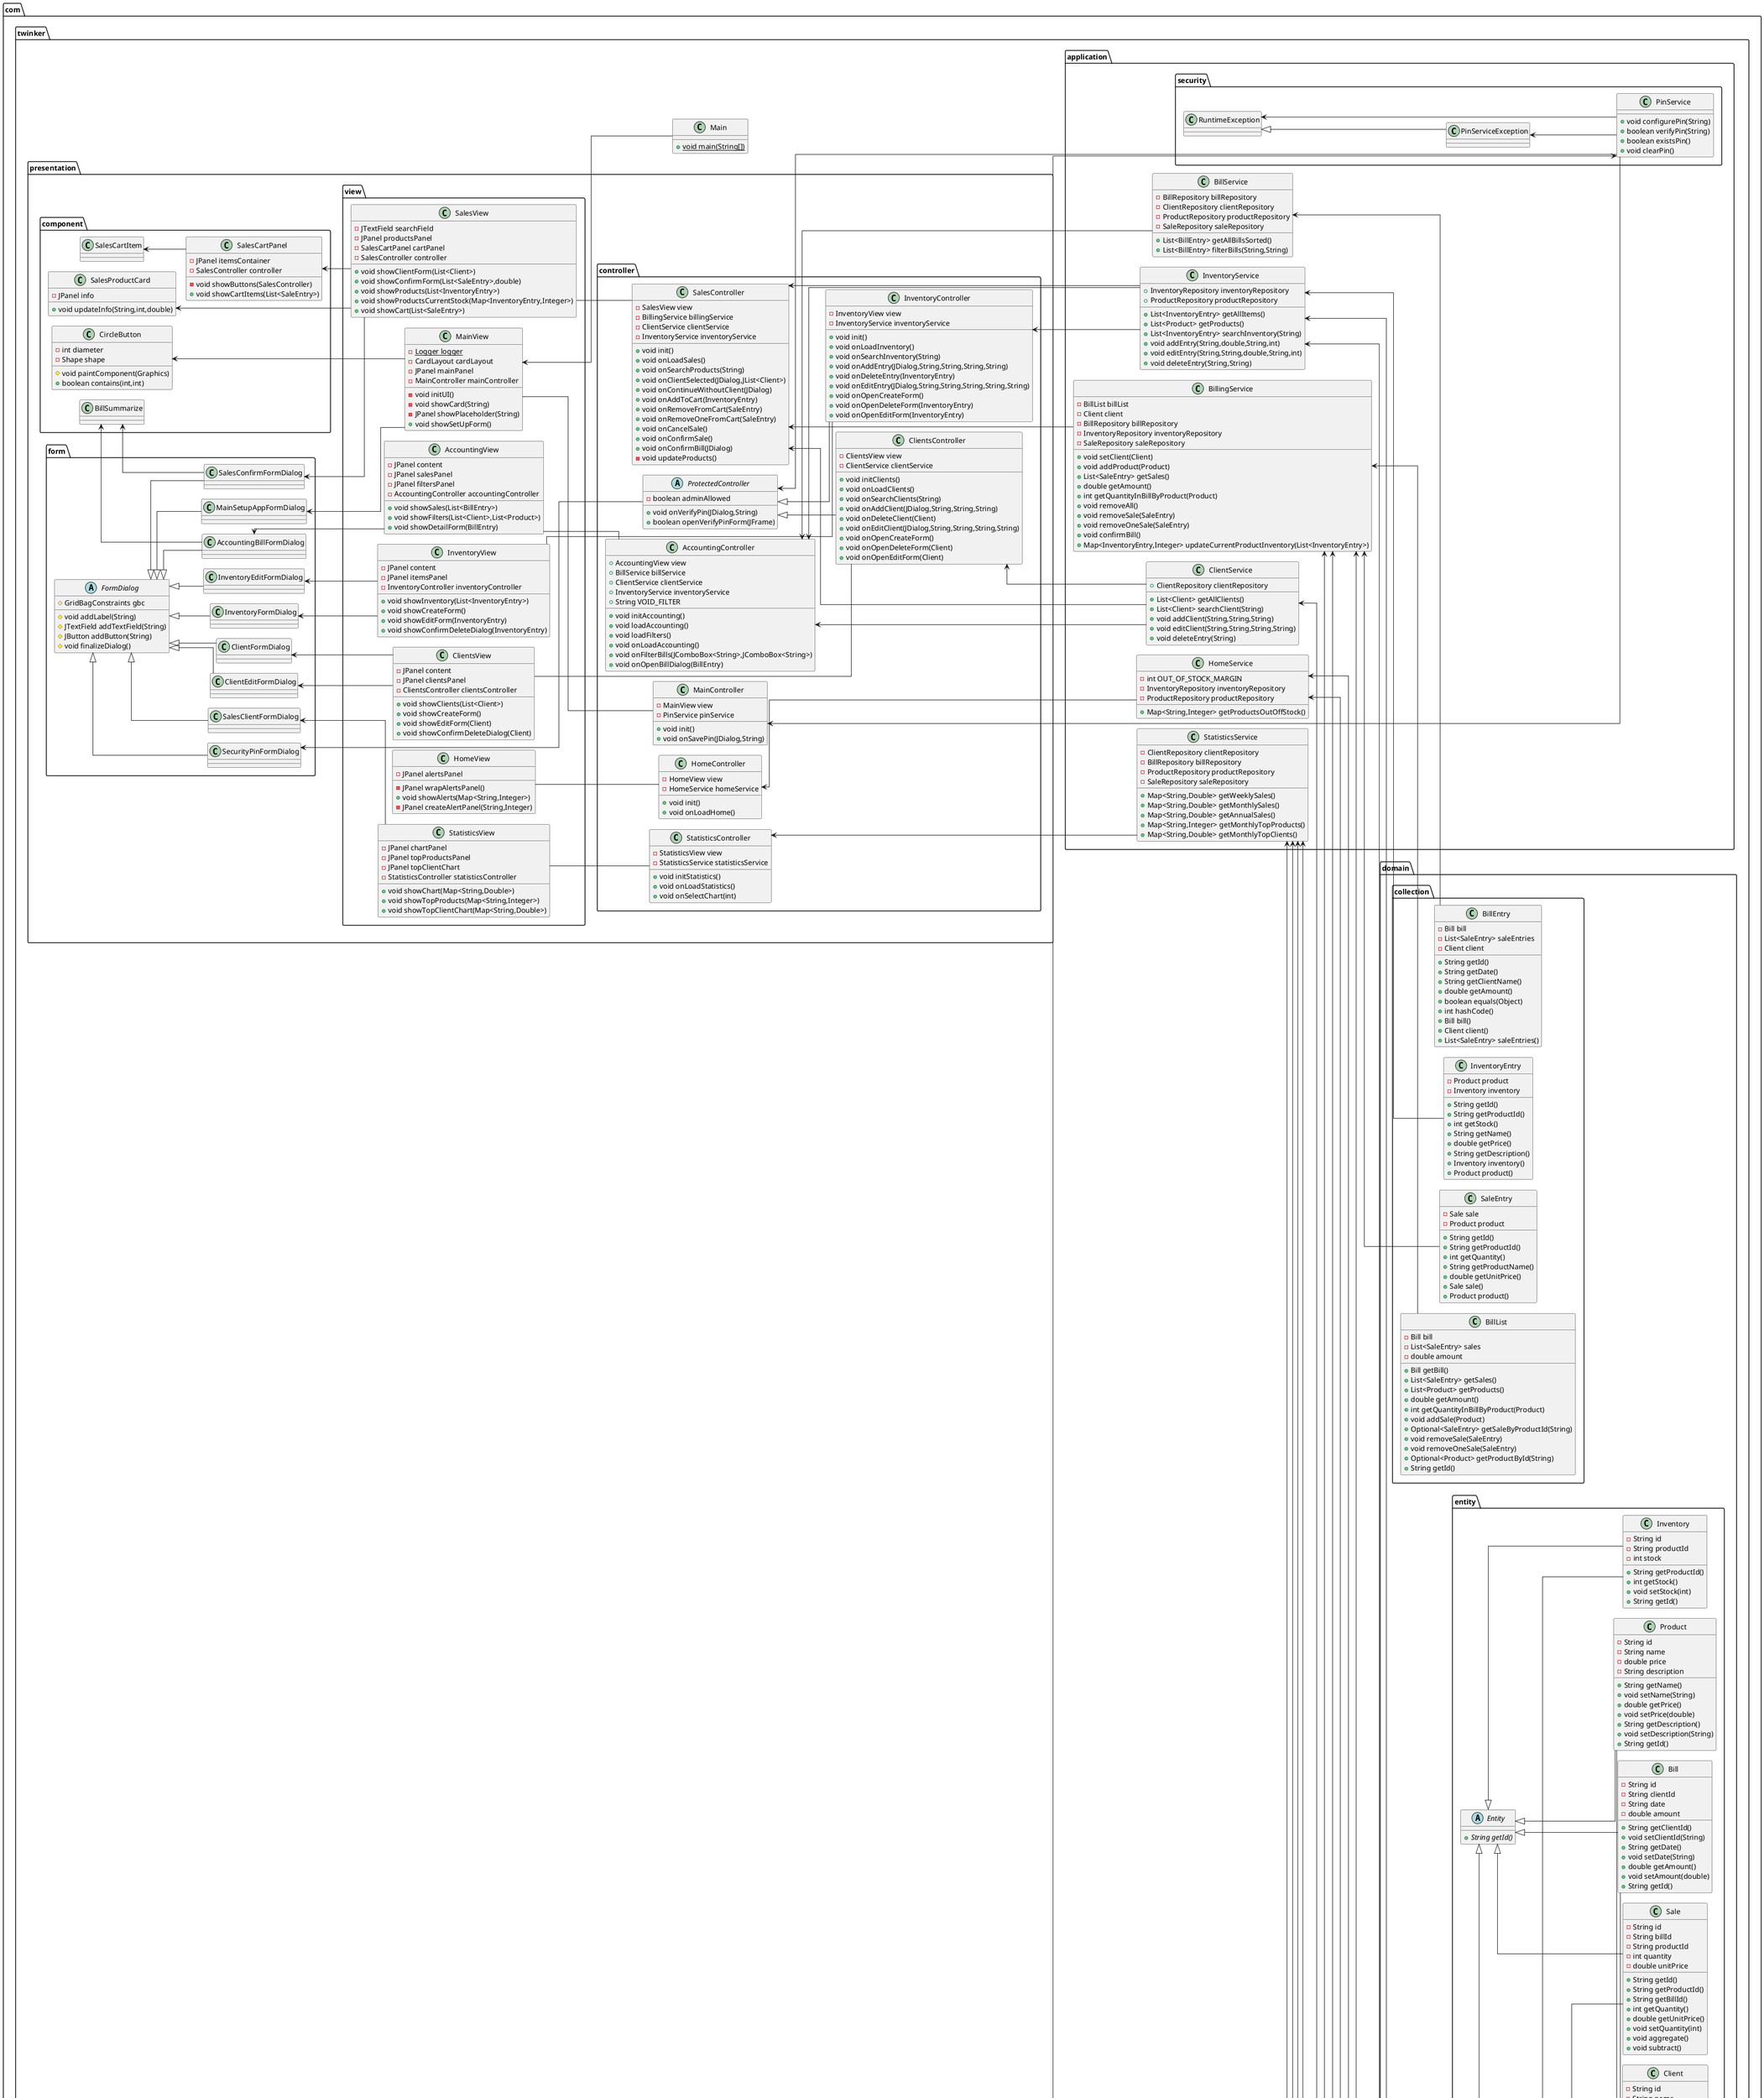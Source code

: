 @startuml
!pragma layoutengine dot
left to right direction
skinparam linetype ortho

skinparam diagramMargin 10
skinparam classPadding 10
skinparam nodesep 20
skinparam ranksep 20

skinparam graphvizDotOptions "-Goverlap=scale -Gpack=true -Gsep=1 -Gmargin=0"


class com.twinker.domain.collection.InventoryEntry {
- Product product
- Inventory inventory
+ String getId()
+ String getProductId()
+ int getStock()
+ String getName()
+ double getPrice()
+ String getDescription()
+ Inventory inventory()
+ Product product()
}


class com.twinker.persistence.repository.BillRepository {
+ List<Bill> getBillsSince(LocalDate)
}

class com.twinker.persistence.security.PinKeyStoreStorage {
- {static} String KEYSTORE_TYPE
- {static} char[] STORE_PASSWORD
- {static} String KEY_ALIAS
- {static} File KEYSTORE_FILE
+ {static} void storePin(String)
+ {static} boolean verifyPin(String)
+ {static} boolean existsPin()
+ {static} void clearPin()
}


class com.twinker.presentation.component.CircleButton {
- int diameter
- Shape shape
# void paintComponent(Graphics)
+ boolean contains(int,int)
}


class com.twinker.persistence.repository.SaleRepository {
+ List<Sale> getSalesByBillId(String)
+ void registerSales(List<SaleEntry>)
}

class com.twinker.presentation.controller.ClientsController {
- ClientsView view
- ClientService clientService
+ void initClients()
+ void onLoadClients()
+ void onSearchClients(String)
+ void onAddClient(JDialog,String,String,String)
+ void onDeleteClient(Client)
+ void onEditClient(JDialog,String,String,String,String)
+ void onOpenCreateForm()
+ void onOpenDeleteForm(Client)
+ void onOpenEditForm(Client)
}


class com.twinker.presentation.component.BillSummarize {
}
class com.twinker.application.security.PinServiceException {
}
class com.twinker.domain.entity.Client {
- String id
- String name
- String phone
- String email
+ String getName()
+ void setName(String)
+ String getPhone()
+ void setPhone(String)
+ String getEmail()
+ void setEmail(String)
+ String getId()
}


class com.twinker.domain.entity.Product {
- String id
- String name
- double price
- String description
+ String getName()
+ void setName(String)
+ double getPrice()
+ void setPrice(double)
+ String getDescription()
+ void setDescription(String)
+ String getId()
}


class com.twinker.presentation.controller.AccountingController {
+ AccountingView view
+ BillService billService
+ ClientService clientService
+ InventoryService inventoryService
+ String VOID_FILTER
+ void initAccounting()
+ void loadAccounting()
+ void loadFilters()
+ void onLoadAccounting()
+ void onFilterBills(JComboBox<String>,JComboBox<String>)
+ void onOpenBillDialog(BillEntry)
}


class com.twinker.presentation.form.SecurityPinFormDialog {
}
class com.twinker.persistence.utils.EntityMapper {
- {static} String NULL
+ {static} String[] entityToArray(Entity)
+ {static} T arrayToEntity(Class<T>,String[])
- {static} Object castValue(Class<?>,String)
}


class com.twinker.presentation.form.AccountingBillFormDialog {
}
class com.twinker.presentation.form.InventoryEditFormDialog {
}
class com.twinker.domain.collection.BillList {
- Bill bill
- List<SaleEntry> sales
- double amount
+ Bill getBill()
+ List<SaleEntry> getSales()
+ List<Product> getProducts()
+ double getAmount()
+ int getQuantityInBillByProduct(Product)
+ void addSale(Product)
+ Optional<SaleEntry> getSaleByProductId(String)
+ void removeSale(SaleEntry)
+ void removeOneSale(SaleEntry)
+ Optional<Product> getProductById(String)
+ String getId()
}


class com.twinker.persistence.utils.CsvHandler {
- {static} Logger logger
- String filePath
+ List<String[]> readCSV()
+ void writeCSV(List<String[]>)
}


class com.twinker.presentation.component.SalesCartPanel {
- JPanel itemsContainer
- SalesController controller
- void showButtons(SalesController)
+ void showCartItems(List<SaleEntry>)
}


class com.twinker.presentation.view.SalesView {
- JTextField searchField
- JPanel productsPanel
- SalesCartPanel cartPanel
- SalesController controller
+ void showClientForm(List<Client>)
+ void showConfirmForm(List<SaleEntry>,double)
+ void showProducts(List<InventoryEntry>)
+ void showProductsCurrentStock(Map<InventoryEntry,Integer>)
+ void showCart(List<SaleEntry>)
}


class com.twinker.presentation.view.AccountingView {
- JPanel content
- JPanel salesPanel
- JPanel filtersPanel
- AccountingController accountingController
+ void showSales(List<BillEntry>)
+ void showFilters(List<Client>,List<Product>)
+ void showDetailForm(BillEntry)
}


class com.twinker.presentation.view.MainView {
- {static} Logger logger
- CardLayout cardLayout
- JPanel mainPanel
- MainController mainController
- void initUI()
- void showCard(String)
- JPanel showPlaceholder(String)
+ void showSetUpForm()
}


class com.twinker.presentation.view.InventoryView {
- JPanel content
- JPanel itemsPanel
- InventoryController inventoryController
+ void showInventory(List<InventoryEntry>)
+ void showCreateForm()
+ void showEditForm(InventoryEntry)
+ void showConfirmDeleteDialog(InventoryEntry)
}


class com.twinker.domain.entity.Inventory {
- String id
- String productId
- int stock
+ String getProductId()
+ int getStock()
+ void setStock(int)
+ String getId()
}


class com.twinker.presentation.form.ClientFormDialog {
}
class com.twinker.application.BillService {
- BillRepository billRepository
- ClientRepository clientRepository
- ProductRepository productRepository
- SaleRepository saleRepository
+ List<BillEntry> getAllBillsSorted()
+ List<BillEntry> filterBills(String,String)
}


class com.twinker.presentation.form.SalesClientFormDialog {
}
class com.twinker.presentation.view.StatisticsView {
- JPanel chartPanel
- JPanel topProductsPanel
- JPanel topClientChart
- StatisticsController statisticsController
+ void showChart(Map<String,Double>)
+ void showTopProducts(Map<String,Integer>)
+ void showTopClientChart(Map<String,Double>)
}


class com.twinker.data.config.DataConfig {
- {static} Logger logger
- {static} Properties properties
+ {static} String get(String)
}


class com.twinker.domain.entity.Bill {
- String id
- String clientId
- String date
- double amount
+ String getClientId()
+ void setClientId(String)
+ String getDate()
+ void setDate(String)
+ double getAmount()
+ void setAmount(double)
+ String getId()
}


abstract class com.twinker.presentation.form.FormDialog {
# GridBagConstraints gbc
# void addLabel(String)
# JTextField addTextField(String)
# JButton addButton(String)
# void finalizeDialog()
}


class com.twinker.Main {
+ {static} void main(String[])
}

class com.twinker.presentation.controller.SalesController {
- SalesView view
- BillingService billingService
- ClientService clientService
- InventoryService inventoryService
+ void init()
+ void onLoadSales()
+ void onSearchProducts(String)
+ void onClientSelected(JDialog,JList<Client>)
+ void onContinueWithoutClient(JDialog)
+ void onAddToCart(InventoryEntry)
+ void onRemoveFromCart(SaleEntry)
+ void onRemoveOneFromCart(SaleEntry)
+ void onCancelSale()
+ void onConfirmSale()
+ void onConfirmBill(JDialog)
- void updateProducts()
}


class com.twinker.presentation.controller.InventoryController {
- InventoryView view
- InventoryService inventoryService
+ void init()
+ void onLoadInventory()
+ void onSearchInventory(String)
+ void onAddEntry(JDialog,String,String,String,String)
+ void onDeleteEntry(InventoryEntry)
+ void onEditEntry(JDialog,String,String,String,String,String)
+ void onOpenCreateForm()
+ void onOpenDeleteForm(InventoryEntry)
+ void onOpenEditForm(InventoryEntry)
}


class com.twinker.presentation.view.ClientsView {
- JPanel content
- JPanel clientsPanel
- ClientsController clientsController
+ void showClients(List<Client>)
+ void showCreateForm()
+ void showEditForm(Client)
+ void showConfirmDeleteDialog(Client)
}


class com.twinker.application.HomeService {
- int OUT_OF_STOCK_MARGIN
- InventoryRepository inventoryRepository
- ProductRepository productRepository
+ Map<String,Integer> getProductsOutOffStock()
}


class com.twinker.presentation.controller.MainController {
- MainView view
- PinService pinService
+ void init()
+ void onSavePin(JDialog,String)
}


class com.twinker.persistence.repository.ClientRepository {
}
class com.twinker.presentation.component.SalesProductCard {
- JPanel info
+ void updateInfo(String,int,double)
}


class com.twinker.application.StatisticsService {
- ClientRepository clientRepository
- BillRepository billRepository
- ProductRepository productRepository
- SaleRepository saleRepository
+ Map<String,Double> getWeeklySales()
+ Map<String,Double> getMonthlySales()
+ Map<String,Double> getAnnualSales()
+ Map<String,Integer> getMonthlyTopProducts()
+ Map<String,Double> getMonthlyTopClients()
}


class com.twinker.domain.collection.BillEntry {
- Bill bill
- List<SaleEntry> saleEntries
- Client client
+ String getId()
+ String getDate()
+ String getClientName()
+ double getAmount()
+ boolean equals(Object)
+ int hashCode()
+ Bill bill()
+ Client client()
+ List<SaleEntry> saleEntries()
}


class com.twinker.presentation.form.InventoryFormDialog {
}
class com.twinker.persistence.repository.InventoryRepository {
+ Optional<Inventory> getByProductId(String)
}

class com.twinker.presentation.form.SalesConfirmFormDialog {
}
class com.twinker.presentation.controller.HomeController {
- HomeView view
- HomeService homeService
+ void init()
+ void onLoadHome()
}


abstract class com.twinker.presentation.controller.ProtectedController {
- boolean adminAllowed
+ void onVerifyPin(JDialog,String)
+ boolean openVerifyPinForm(JFrame)
}


class com.twinker.presentation.controller.StatisticsController {
- StatisticsView view
- StatisticsService statisticsService
+ void initStatistics()
+ void onLoadStatistics()
+ void onSelectChart(int)
}


class com.twinker.persistence.repository.ProductRepository {
}
class com.twinker.presentation.form.ClientEditFormDialog {
}
class com.twinker.presentation.component.SalesCartItem {
}
class com.twinker.application.security.PinService {
+ void configurePin(String)
+ boolean verifyPin(String)
+ boolean existsPin()
+ void clearPin()
}

class com.twinker.presentation.view.HomeView {
- JPanel alertsPanel
- JPanel wrapAlertsPanel()
+ void showAlerts(Map<String,Integer>)
- JPanel createAlertPanel(String,Integer)
}


class com.twinker.application.BillingService {
- BillList billList
- Client client
- BillRepository billRepository
- InventoryRepository inventoryRepository
- SaleRepository saleRepository
+ void setClient(Client)
+ void addProduct(Product)
+ List<SaleEntry> getSales()
+ double getAmount()
+ int getQuantityInBillByProduct(Product)
+ void removeAll()
+ void removeSale(SaleEntry)
+ void removeOneSale(SaleEntry)
+ void confirmBill()
+ Map<InventoryEntry,Integer> updateCurrentProductInventory(List<InventoryEntry>)
}


class com.twinker.domain.entity.Sale {
- String id
- String billId
- String productId
- int quantity
- double unitPrice
+ String getId()
+ String getProductId()
+ String getBillId()
+ int getQuantity()
+ double getUnitPrice()
+ void setQuantity(int)
+ void aggregate()
+ void subtract()
}


abstract class com.twinker.persistence.repository.Repository {
- {static} Logger logger
- CsvHandler csvHandler
- Class<T> type
+ List<T> getAll()
+ Optional<T> getById(String)
+ void insert(T)
+ void insertAll(List<T>)
+ void update(T)
+ void delete(T)
+ void deleteAll(T)
+ Optional<T> searchById(String)
+ void deleteById(String)
}


abstract class com.twinker.domain.entity.Entity {
+ {abstract}String getId()
}

class com.twinker.domain.collection.SaleEntry {
- Sale sale
- Product product
+ String getId()
+ String getProductId()
+ int getQuantity()
+ String getProductName()
+ double getUnitPrice()
+ Sale sale()
+ Product product()
}


class com.twinker.application.InventoryService {
+ InventoryRepository inventoryRepository
+ ProductRepository productRepository
+ List<InventoryEntry> getAllItems()
+ List<Product> getProducts()
+ List<InventoryEntry> searchInventory(String)
+ void addEntry(String,double,String,int)
+ void editEntry(String,String,double,String,int)
+ void deleteEntry(String,String)
}


class com.twinker.presentation.form.MainSetupAppFormDialog {
}
class com.twinker.application.ClientService {
+ ClientRepository clientRepository
+ List<Client> getAllClients()
+ List<Client> searchClient(String)
+ void addClient(String,String,String)
+ void editClient(String,String,String,String)
+ void deleteEntry(String)
}




com.twinker.persistence.repository.Repository <|-- com.twinker.persistence.repository.BillRepository
com.twinker.persistence.repository.Repository <|-- com.twinker.persistence.repository.SaleRepository
com.twinker.presentation.controller.ProtectedController <|-- com.twinker.presentation.controller.ClientsController
com.twinker.application.security.RuntimeException <|-- com.twinker.application.security.PinServiceException
com.twinker.domain.entity.Entity <|-- com.twinker.domain.entity.Client
com.twinker.domain.entity.Entity <|-- com.twinker.domain.entity.Product
com.twinker.presentation.form.FormDialog <|-- com.twinker.presentation.form.SecurityPinFormDialog
com.twinker.presentation.form.FormDialog <|-- com.twinker.presentation.form.AccountingBillFormDialog
com.twinker.presentation.form.FormDialog <|-- com.twinker.presentation.form.InventoryEditFormDialog
com.twinker.domain.entity.Entity <|-- com.twinker.domain.entity.Inventory
com.twinker.presentation.form.FormDialog <|-- com.twinker.presentation.form.ClientFormDialog
com.twinker.presentation.form.FormDialog <|-- com.twinker.presentation.form.SalesClientFormDialog
com.twinker.domain.entity.Entity <|-- com.twinker.domain.entity.Bill
com.twinker.presentation.controller.ProtectedController <|-- com.twinker.presentation.controller.InventoryController
com.twinker.persistence.repository.Repository <|-- com.twinker.persistence.repository.ClientRepository
com.twinker.presentation.form.FormDialog <|-- com.twinker.presentation.form.InventoryFormDialog
com.twinker.persistence.repository.Repository <|-- com.twinker.persistence.repository.InventoryRepository
com.twinker.presentation.form.FormDialog <|-- com.twinker.presentation.form.SalesConfirmFormDialog
com.twinker.persistence.repository.Repository <|-- com.twinker.persistence.repository.ProductRepository
com.twinker.presentation.form.FormDialog <|-- com.twinker.presentation.form.ClientEditFormDialog
com.twinker.domain.entity.Entity <|-- com.twinker.domain.entity.Sale
com.twinker.presentation.form.FormDialog <|-- com.twinker.presentation.form.MainSetupAppFormDialog

com.twinker.presentation.form.SecurityPinFormDialog <-- com.twinker.presentation.controller.ProtectedController
com.twinker.presentation.form.AccountingBillFormDialog <-- com.twinker.presentation.view.AccountingView
com.twinker.presentation.form.InventoryEditFormDialog <-- com.twinker.presentation.view.InventoryView
com.twinker.presentation.form.InventoryFormDialog <-- com.twinker.presentation.view.InventoryView
com.twinker.presentation.form.ClientFormDialog <-- com.twinker.presentation.view.ClientsView
com.twinker.presentation.form.SalesClientFormDialog <-- com.twinker.presentation.view.StatisticsView
com.twinker.presentation.form.SalesConfirmFormDialog <-- com.twinker.presentation.view.SalesView
com.twinker.presentation.form.ClientEditFormDialog <-- com.twinker.presentation.view.ClientsView
com.twinker.presentation.form.MainSetupAppFormDialog <-- com.twinker.presentation.view.MainView

com.twinker.presentation.view.MainView -- com.twinker.presentation.controller.MainController
com.twinker.presentation.view.ClientsView -- com.twinker.presentation.controller.ClientsController
com.twinker.presentation.view.InventoryView -- com.twinker.presentation.controller.InventoryController
com.twinker.presentation.view.StatisticsView -- com.twinker.presentation.controller.StatisticsController
com.twinker.presentation.view.HomeView -- com.twinker.presentation.controller.HomeController
com.twinker.presentation.view.SalesView -- com.twinker.presentation.controller.SalesController
com.twinker.presentation.view.AccountingView -- com.twinker.presentation.controller.AccountingController

com.twinker.presentation.component.CircleButton <-- com.twinker.presentation.view.MainView
com.twinker.presentation.component.BillSummarize <-- com.twinker.presentation.form.AccountingBillFormDialog
com.twinker.presentation.component.BillSummarize <-- com.twinker.presentation.form.SalesConfirmFormDialog
com.twinker.presentation.component.SalesCartPanel <-- com.twinker.presentation.view.SalesView
com.twinker.presentation.component.SalesProductCard <-- com.twinker.presentation.view.SalesView
com.twinker.presentation.component.SalesCartItem <-- com.twinker.presentation.component.SalesCartPanel 

com.twinker.presentation.view.MainView <-- com.twinker.Main

com.twinker.presentation.controller.AccountingController <-- com.twinker.application.BillService
com.twinker.presentation.controller.AccountingController <-- com.twinker.application.ClientService
com.twinker.presentation.controller.AccountingController <-- com.twinker.application.InventoryService
com.twinker.presentation.controller.ClientsController <-- com.twinker.application.ClientService
com.twinker.presentation.controller.HomeController <-- com.twinker.application.HomeService
com.twinker.presentation.controller.InventoryController <-- com.twinker.application.InventoryService
com.twinker.presentation.controller.MainController <-- com.twinker.application.security.PinService
com.twinker.presentation.controller.ProtectedController <-- com.twinker.application.security.PinService
com.twinker.presentation.controller.SalesController <-- com.twinker.application.BillingService
com.twinker.presentation.controller.SalesController <-- com.twinker.application.ClientService
com.twinker.presentation.controller.SalesController <-- com.twinker.application.InventoryService
com.twinker.presentation.controller.StatisticsController <-- com.twinker.application.StatisticsService

com.twinker.persistence.utils.CsvHandler <-- com.twinker.persistence.repository.Repository
com.twinker.persistence.utils.EntityMapper <-- com.twinker.persistence.repository.Repository

com.twinker.persistence.repository.BillRepository <-- com.twinker.data.config.DataConfig
com.twinker.persistence.repository.SaleRepository <-- com.twinker.data.config.DataConfig
com.twinker.persistence.repository.ClientRepository <-- com.twinker.data.config.DataConfig
com.twinker.persistence.repository.InventoryRepository <-- com.twinker.data.config.DataConfig
com.twinker.persistence.repository.ProductRepository <-- com.twinker.data.config.DataConfig

com.twinker.persistence.repository.BillRepository <-- com.twinker.domain.entity.Bill
com.twinker.persistence.repository.SaleRepository <-- com.twinker.domain.entity.Sale
com.twinker.persistence.repository.ClientRepository <-- com.twinker.domain.entity.Client
com.twinker.persistence.repository.InventoryRepository <-- com.twinker.domain.entity.Inventory
com.twinker.persistence.repository.ProductRepository <-- com.twinker.domain.entity.Product

com.twinker.application.BillingService <-- com.twinker.persistence.repository.BillRepository
com.twinker.application.BillingService <-- com.twinker.persistence.repository.InventoryRepository
com.twinker.application.BillingService <-- com.twinker.persistence.repository.SaleRepository

com.twinker.application.ClientService <-- com.twinker.persistence.repository.ClientRepository
com.twinker.application.InventoryService <-- com.twinker.persistence.repository.InventoryRepository
com.twinker.application.InventoryService <-- com.twinker.persistence.repository.ProductRepository

com.twinker.application.StatisticsService <-- com.twinker.persistence.repository.BillRepository
com.twinker.application.StatisticsService <-- com.twinker.persistence.repository.ClientRepository
com.twinker.application.StatisticsService <-- com.twinker.persistence.repository.ProductRepository
com.twinker.application.StatisticsService <-- com.twinker.persistence.repository.SaleRepository

com.twinker.application.HomeService <-- com.twinker.persistence.repository.InventoryRepository
com.twinker.application.HomeService <-- com.twinker.persistence.repository.ProductRepository

com.twinker.application.security.PinService <-- com.twinker.persistence.security.PinKeyStoreStorage
com.twinker.application.security.PinServiceException <-- com.twinker.application.security.PinService
com.twinker.application.security.RuntimeException <-- com.twinker.application.security.PinService

com.twinker.application.BillingService <-- com.twinker.domain.collection.BillList
com.twinker.application.BillingService <-- com.twinker.domain.collection.SaleEntry
com.twinker.application.BillService <-- com.twinker.domain.collection.BillEntry
com.twinker.application.InventoryService <-- com.twinker.domain.collection.InventoryEntry



@enduml